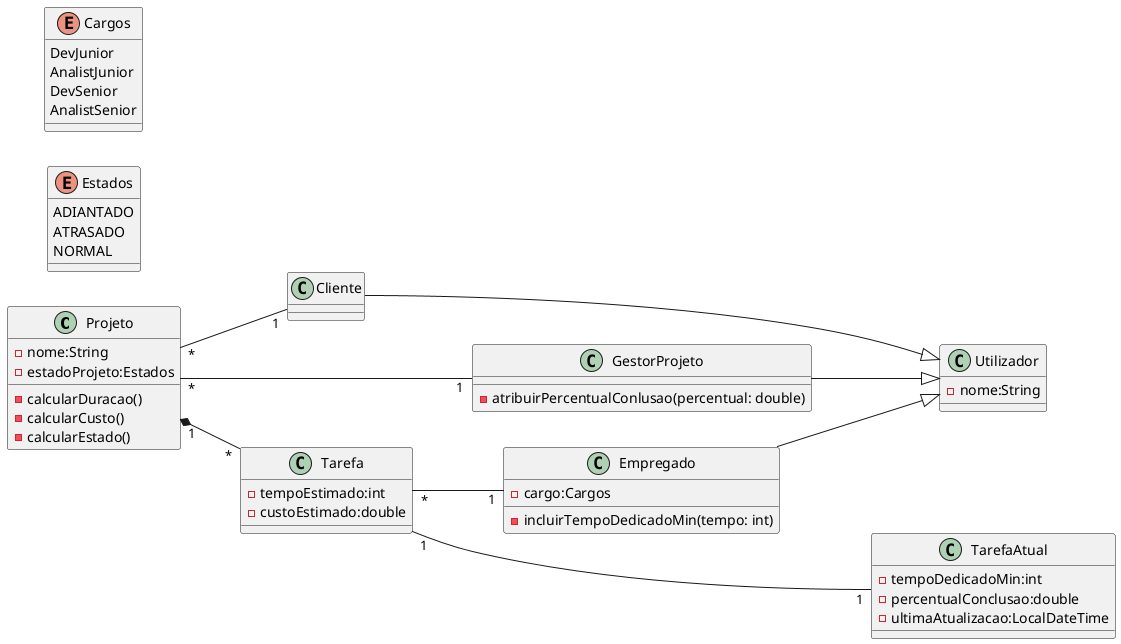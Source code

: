 @startuml
left to right direction

class Projeto{
	- nome:String
	- estadoProjeto:Estados 
	- calcularDuracao()
	- calcularCusto()
	- calcularEstado()
}


class Utilizador{
    - nome:String
}

class Empregado{
	- cargo:Cargos
 	- incluirTempoDedicadoMin(tempo: int)
}

class GestorProjeto{
	 - atribuirPercentualConlusao(percentual: double)
}

class Tarefa{
	- tempoEstimado:int 
	- custoEstimado:double
}

class TarefaAtual{
	- tempoDedicadoMin:int 
	- percentualConclusao:double     
	- ultimaAtualizacao:LocalDateTime
}

enum Estados{
	ADIANTADO
	ATRASADO
	NORMAL
}

enum Cargos{
	DevJunior
	AnalistJunior
	DevSenior
	AnalistSenior
}

Empregado --|> Utilizador
GestorProjeto --|> Utilizador
Cliente --|> Utilizador
Tarefa "1" --- "1" TarefaAtual
Projeto "*" --- "1" GestorProjeto
Projeto "*" -- "1" Cliente
Tarefa "*" -- "1" Empregado
Projeto "1"  *-- "*" Tarefa

@enduml
